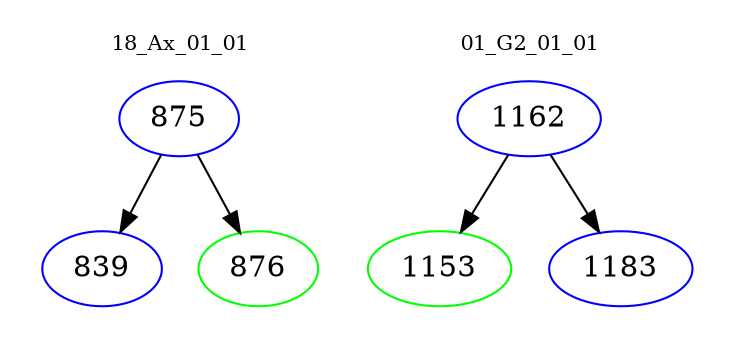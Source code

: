 digraph{
subgraph cluster_0 {
color = white
label = "18_Ax_01_01";
fontsize=10;
T0_875 [label="875", color="blue"]
T0_875 -> T0_839 [color="black"]
T0_839 [label="839", color="blue"]
T0_875 -> T0_876 [color="black"]
T0_876 [label="876", color="green"]
}
subgraph cluster_1 {
color = white
label = "01_G2_01_01";
fontsize=10;
T1_1162 [label="1162", color="blue"]
T1_1162 -> T1_1153 [color="black"]
T1_1153 [label="1153", color="green"]
T1_1162 -> T1_1183 [color="black"]
T1_1183 [label="1183", color="blue"]
}
}
